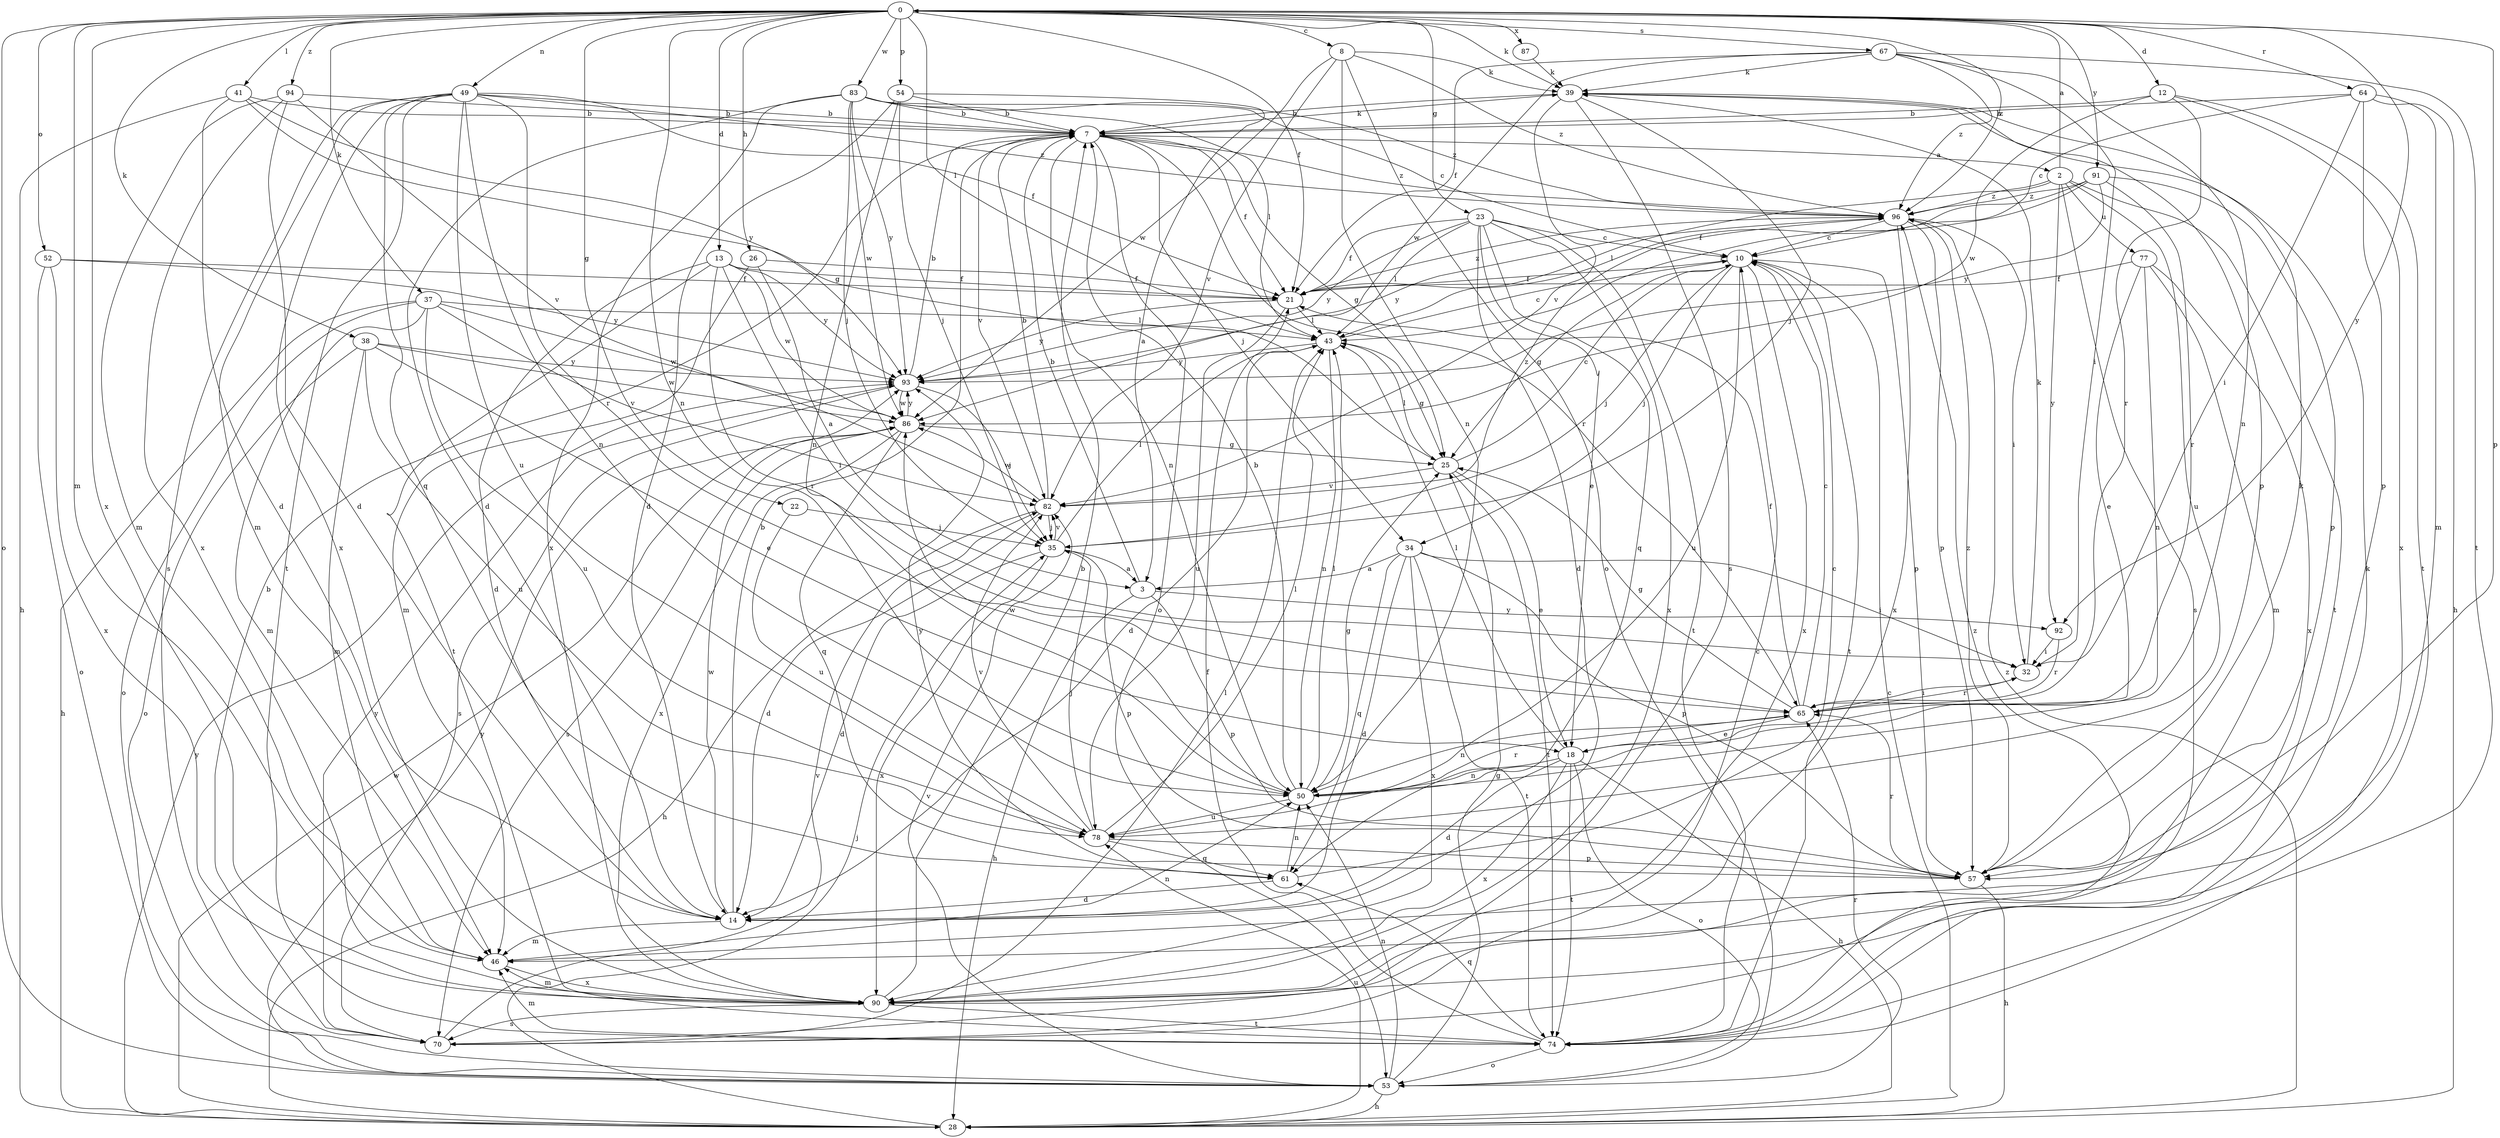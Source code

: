 strict digraph  {
0;
2;
3;
7;
8;
10;
12;
13;
14;
18;
21;
22;
23;
25;
26;
28;
32;
34;
35;
37;
38;
39;
41;
43;
46;
49;
50;
52;
53;
54;
57;
61;
64;
65;
67;
70;
74;
77;
78;
82;
83;
86;
87;
90;
91;
92;
93;
94;
96;
0 -> 8  [label=c];
0 -> 12  [label=d];
0 -> 13  [label=d];
0 -> 21  [label=f];
0 -> 22  [label=g];
0 -> 23  [label=g];
0 -> 26  [label=h];
0 -> 37  [label=k];
0 -> 38  [label=k];
0 -> 39  [label=k];
0 -> 41  [label=l];
0 -> 43  [label=l];
0 -> 46  [label=m];
0 -> 49  [label=n];
0 -> 50  [label=n];
0 -> 52  [label=o];
0 -> 53  [label=o];
0 -> 54  [label=p];
0 -> 57  [label=p];
0 -> 64  [label=r];
0 -> 67  [label=s];
0 -> 83  [label=w];
0 -> 87  [label=x];
0 -> 90  [label=x];
0 -> 91  [label=y];
0 -> 92  [label=y];
0 -> 94  [label=z];
0 -> 96  [label=z];
2 -> 0  [label=a];
2 -> 43  [label=l];
2 -> 70  [label=s];
2 -> 74  [label=t];
2 -> 77  [label=u];
2 -> 78  [label=u];
2 -> 92  [label=y];
2 -> 96  [label=z];
3 -> 7  [label=b];
3 -> 28  [label=h];
3 -> 57  [label=p];
3 -> 92  [label=y];
7 -> 2  [label=a];
7 -> 21  [label=f];
7 -> 25  [label=g];
7 -> 34  [label=j];
7 -> 39  [label=k];
7 -> 50  [label=n];
7 -> 53  [label=o];
7 -> 65  [label=r];
7 -> 82  [label=v];
7 -> 96  [label=z];
8 -> 39  [label=k];
8 -> 50  [label=n];
8 -> 53  [label=o];
8 -> 82  [label=v];
8 -> 86  [label=w];
8 -> 96  [label=z];
10 -> 21  [label=f];
10 -> 25  [label=g];
10 -> 34  [label=j];
10 -> 35  [label=j];
10 -> 57  [label=p];
10 -> 74  [label=t];
10 -> 78  [label=u];
10 -> 90  [label=x];
12 -> 7  [label=b];
12 -> 65  [label=r];
12 -> 74  [label=t];
12 -> 86  [label=w];
12 -> 90  [label=x];
13 -> 14  [label=d];
13 -> 21  [label=f];
13 -> 32  [label=i];
13 -> 65  [label=r];
13 -> 74  [label=t];
13 -> 86  [label=w];
13 -> 93  [label=y];
14 -> 7  [label=b];
14 -> 46  [label=m];
14 -> 86  [label=w];
18 -> 14  [label=d];
18 -> 28  [label=h];
18 -> 43  [label=l];
18 -> 50  [label=n];
18 -> 53  [label=o];
18 -> 74  [label=t];
18 -> 90  [label=x];
21 -> 43  [label=l];
21 -> 78  [label=u];
21 -> 93  [label=y];
21 -> 96  [label=z];
22 -> 35  [label=j];
22 -> 78  [label=u];
23 -> 10  [label=c];
23 -> 14  [label=d];
23 -> 18  [label=e];
23 -> 21  [label=f];
23 -> 43  [label=l];
23 -> 61  [label=q];
23 -> 74  [label=t];
23 -> 90  [label=x];
23 -> 93  [label=y];
25 -> 10  [label=c];
25 -> 18  [label=e];
25 -> 43  [label=l];
25 -> 74  [label=t];
25 -> 82  [label=v];
26 -> 3  [label=a];
26 -> 21  [label=f];
26 -> 46  [label=m];
28 -> 10  [label=c];
28 -> 35  [label=j];
28 -> 78  [label=u];
28 -> 86  [label=w];
28 -> 93  [label=y];
28 -> 96  [label=z];
32 -> 39  [label=k];
32 -> 65  [label=r];
34 -> 3  [label=a];
34 -> 14  [label=d];
34 -> 32  [label=i];
34 -> 57  [label=p];
34 -> 61  [label=q];
34 -> 74  [label=t];
34 -> 90  [label=x];
35 -> 3  [label=a];
35 -> 14  [label=d];
35 -> 43  [label=l];
35 -> 57  [label=p];
35 -> 82  [label=v];
35 -> 90  [label=x];
37 -> 28  [label=h];
37 -> 43  [label=l];
37 -> 46  [label=m];
37 -> 53  [label=o];
37 -> 78  [label=u];
37 -> 82  [label=v];
37 -> 86  [label=w];
38 -> 18  [label=e];
38 -> 46  [label=m];
38 -> 53  [label=o];
38 -> 78  [label=u];
38 -> 86  [label=w];
38 -> 93  [label=y];
39 -> 7  [label=b];
39 -> 35  [label=j];
39 -> 57  [label=p];
39 -> 70  [label=s];
39 -> 82  [label=v];
41 -> 7  [label=b];
41 -> 14  [label=d];
41 -> 25  [label=g];
41 -> 28  [label=h];
41 -> 93  [label=y];
43 -> 10  [label=c];
43 -> 14  [label=d];
43 -> 25  [label=g];
43 -> 50  [label=n];
43 -> 93  [label=y];
46 -> 50  [label=n];
46 -> 90  [label=x];
49 -> 7  [label=b];
49 -> 21  [label=f];
49 -> 46  [label=m];
49 -> 50  [label=n];
49 -> 61  [label=q];
49 -> 65  [label=r];
49 -> 70  [label=s];
49 -> 74  [label=t];
49 -> 78  [label=u];
49 -> 90  [label=x];
49 -> 96  [label=z];
50 -> 7  [label=b];
50 -> 25  [label=g];
50 -> 43  [label=l];
50 -> 65  [label=r];
50 -> 78  [label=u];
50 -> 86  [label=w];
52 -> 21  [label=f];
52 -> 53  [label=o];
52 -> 90  [label=x];
52 -> 93  [label=y];
53 -> 25  [label=g];
53 -> 28  [label=h];
53 -> 50  [label=n];
53 -> 65  [label=r];
53 -> 82  [label=v];
53 -> 93  [label=y];
54 -> 3  [label=a];
54 -> 7  [label=b];
54 -> 14  [label=d];
54 -> 35  [label=j];
54 -> 50  [label=n];
57 -> 28  [label=h];
57 -> 39  [label=k];
57 -> 65  [label=r];
57 -> 93  [label=y];
57 -> 96  [label=z];
61 -> 10  [label=c];
61 -> 14  [label=d];
61 -> 50  [label=n];
64 -> 7  [label=b];
64 -> 10  [label=c];
64 -> 28  [label=h];
64 -> 32  [label=i];
64 -> 46  [label=m];
64 -> 57  [label=p];
65 -> 10  [label=c];
65 -> 18  [label=e];
65 -> 21  [label=f];
65 -> 25  [label=g];
65 -> 32  [label=i];
65 -> 50  [label=n];
67 -> 21  [label=f];
67 -> 32  [label=i];
67 -> 39  [label=k];
67 -> 50  [label=n];
67 -> 74  [label=t];
67 -> 86  [label=w];
67 -> 96  [label=z];
70 -> 7  [label=b];
70 -> 10  [label=c];
70 -> 43  [label=l];
70 -> 82  [label=v];
70 -> 93  [label=y];
74 -> 21  [label=f];
74 -> 39  [label=k];
74 -> 46  [label=m];
74 -> 53  [label=o];
74 -> 61  [label=q];
74 -> 96  [label=z];
77 -> 18  [label=e];
77 -> 21  [label=f];
77 -> 46  [label=m];
77 -> 50  [label=n];
77 -> 90  [label=x];
78 -> 35  [label=j];
78 -> 43  [label=l];
78 -> 57  [label=p];
78 -> 61  [label=q];
78 -> 82  [label=v];
82 -> 7  [label=b];
82 -> 14  [label=d];
82 -> 28  [label=h];
82 -> 35  [label=j];
82 -> 86  [label=w];
82 -> 96  [label=z];
83 -> 7  [label=b];
83 -> 10  [label=c];
83 -> 14  [label=d];
83 -> 35  [label=j];
83 -> 43  [label=l];
83 -> 86  [label=w];
83 -> 90  [label=x];
83 -> 93  [label=y];
83 -> 96  [label=z];
86 -> 25  [label=g];
86 -> 61  [label=q];
86 -> 70  [label=s];
86 -> 90  [label=x];
86 -> 93  [label=y];
87 -> 39  [label=k];
90 -> 7  [label=b];
90 -> 46  [label=m];
90 -> 70  [label=s];
90 -> 74  [label=t];
91 -> 21  [label=f];
91 -> 43  [label=l];
91 -> 57  [label=p];
91 -> 65  [label=r];
91 -> 93  [label=y];
91 -> 96  [label=z];
92 -> 32  [label=i];
92 -> 65  [label=r];
93 -> 7  [label=b];
93 -> 35  [label=j];
93 -> 70  [label=s];
93 -> 86  [label=w];
94 -> 7  [label=b];
94 -> 14  [label=d];
94 -> 46  [label=m];
94 -> 82  [label=v];
94 -> 90  [label=x];
96 -> 10  [label=c];
96 -> 32  [label=i];
96 -> 57  [label=p];
96 -> 90  [label=x];
96 -> 93  [label=y];
}
